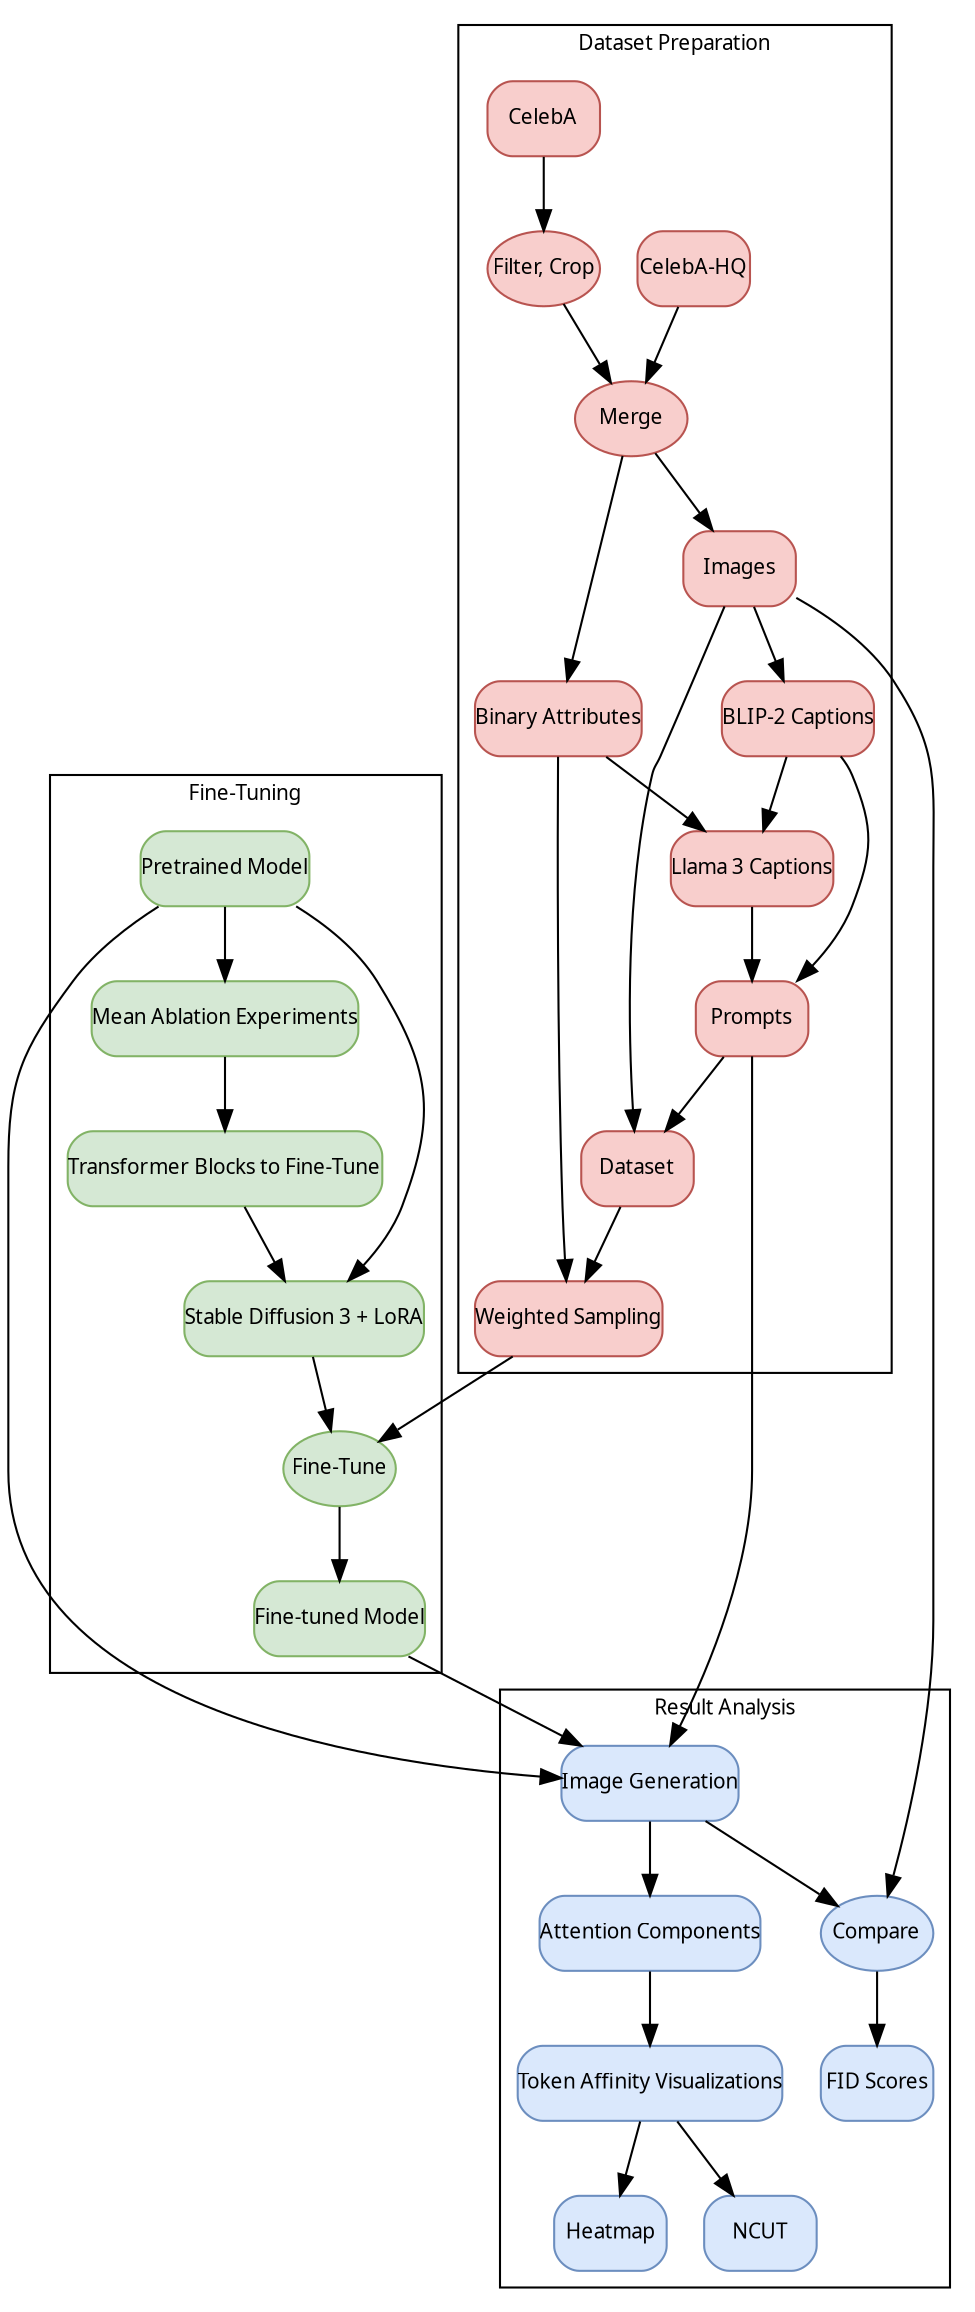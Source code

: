 digraph G {
    fontname="Sans-Serif";
    fontsize=10;
    node [shape=box style="filled,rounded" margin=0 fontname="Sans-Serif" fontsize=10];

    subgraph cluster_0 {
        label="Dataset Preparation";
        node [fillcolor="#F8CECC", color="#B85450"];

        CelebAHQ [label="CelebA-HQ"];
        CelebA [label="CelebA"];
        FilterCropCelebA [label="Filter, Crop", shape=ellipse];
        MergeCelebA [label="Merge" shape=ellipse];
        Images [label="Images"];
        BinaryAttributes [label="Binary Attributes"];
        BLIP2Captions [label="BLIP-2 Captions"];
        Llama3Captions [label="Llama 3 Captions"];
        Prompts [label="Prompts"];
        Dataset [label="Dataset"];
        WeightedSampling [label="Weighted Sampling"];

        CelebAHQ -> MergeCelebA;
        CelebA -> FilterCropCelebA;
        FilterCropCelebA -> MergeCelebA
        MergeCelebA -> Images;
        MergeCelebA -> BinaryAttributes;
        Images -> BLIP2Captions;
        BinaryAttributes -> Llama3Captions;
        BLIP2Captions -> Llama3Captions;
        BLIP2Captions -> Prompts;
        Llama3Captions -> Prompts;
        Images -> Dataset;
        Prompts -> Dataset;
        BinaryAttributes -> WeightedSampling;
        Dataset -> WeightedSampling;
    }

    subgraph cluster_1 {
        label="Fine-Tuning";
        node [fillcolor="#D5E8D4", color="#82B366"];

        PretrainedModel [label="Pretrained Model"];
        MeanAblationExperiments [label="Mean Ablation Experiments"];
        TransformerBlocksToFineTune [label="Transformer Blocks to Fine-Tune"];
        StableDiffusion3LoRA [label="Stable Diffusion 3 + LoRA"];
        FineTune [label="Fine-Tune" shape=ellipse];
        FineTunedModel [label="Fine-tuned Model"];

        PretrainedModel -> MeanAblationExperiments;
        MeanAblationExperiments -> TransformerBlocksToFineTune;
        PretrainedModel -> StableDiffusion3LoRA;
        TransformerBlocksToFineTune -> StableDiffusion3LoRA;
        WeightedSampling -> FineTune;
        StableDiffusion3LoRA -> FineTune;
        FineTune -> FineTunedModel;
    }

    subgraph cluster_2 {
        label="Result Analysis";
        node [fillcolor="#DAE8FC", color="#6C8EBF"];

        ImageGeneration [label="Image Generation"];
        CompareImages [label="Compare" shape=ellipse];
        FIDScores [label="FID Scores"];
        AttentionComponents [label="Attention Components"];
        TokenAffinityVisualizations [label="Token Affinity Visualizations"];
        Heatmap [label="Heatmap"];
        NCUT [label="NCUT"];

        PretrainedModel -> ImageGeneration;
        FineTunedModel -> ImageGeneration;
        Prompts -> ImageGeneration;
        Images -> CompareImages;
        ImageGeneration -> CompareImages;
        CompareImages -> FIDScores;
        ImageGeneration -> AttentionComponents;
        AttentionComponents -> TokenAffinityVisualizations;
        TokenAffinityVisualizations -> Heatmap;
        TokenAffinityVisualizations -> NCUT;
    }
}
